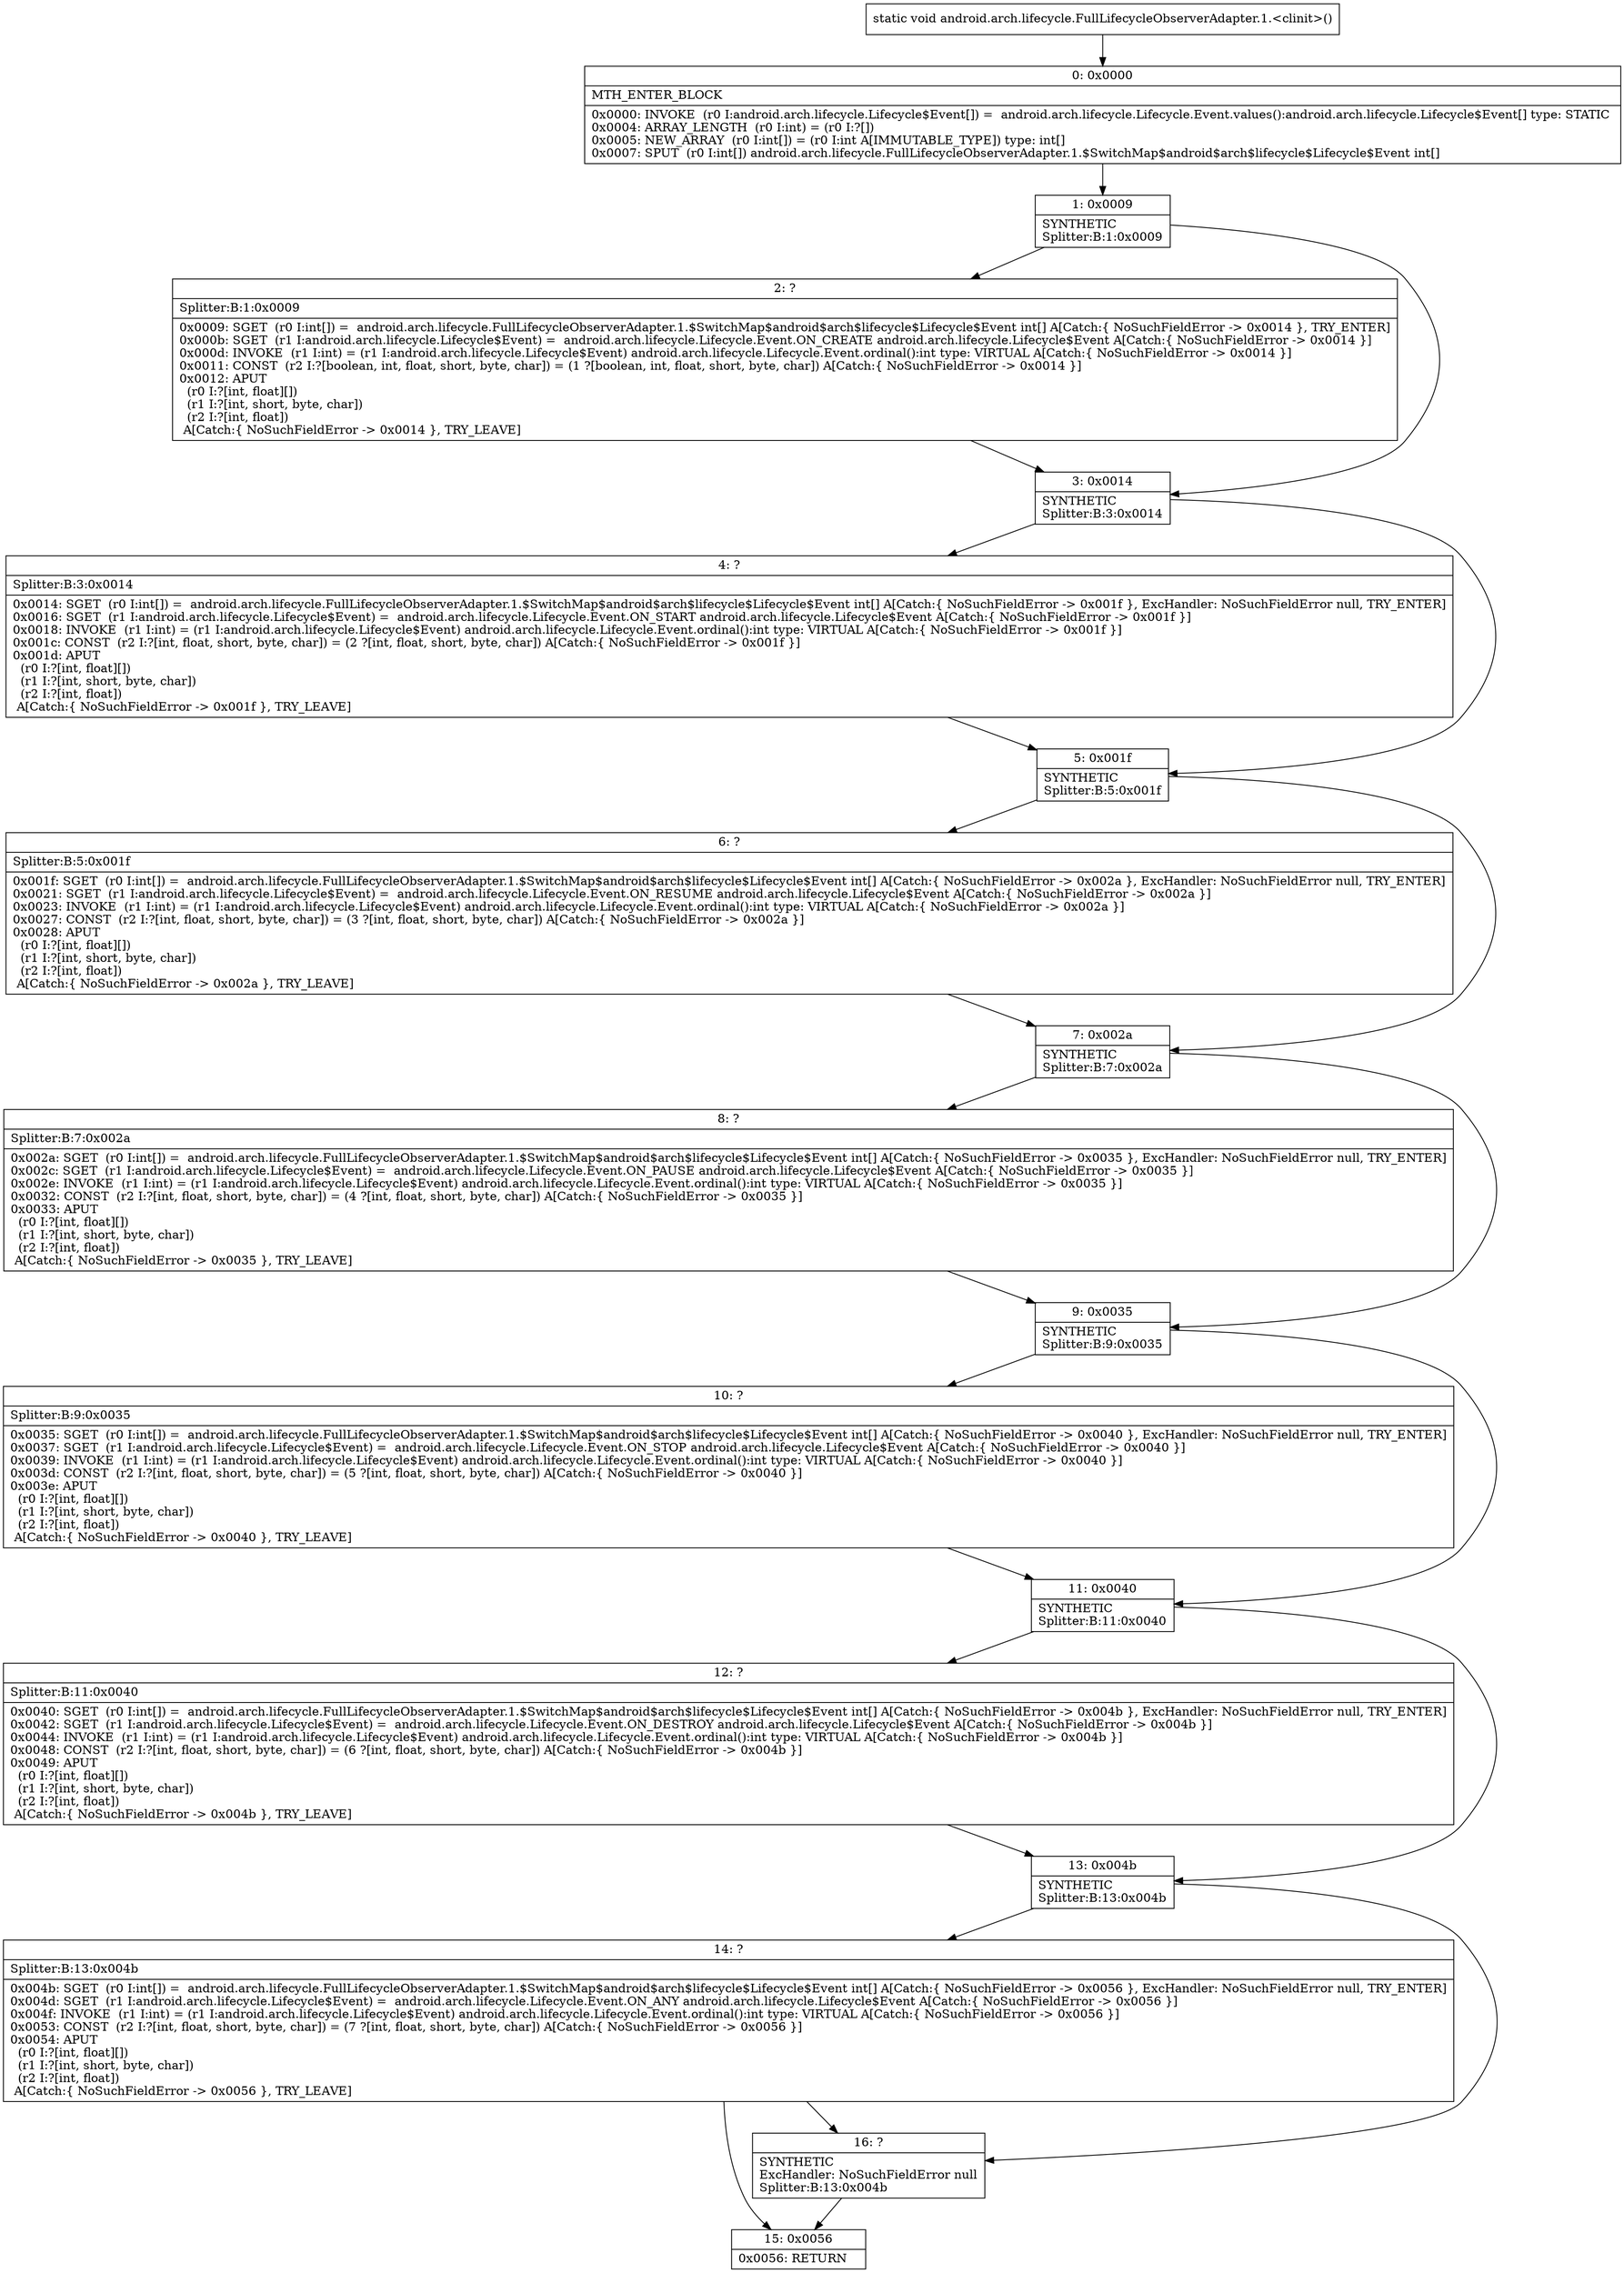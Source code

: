 digraph "CFG forandroid.arch.lifecycle.FullLifecycleObserverAdapter.1.\<clinit\>()V" {
Node_0 [shape=record,label="{0\:\ 0x0000|MTH_ENTER_BLOCK\l|0x0000: INVOKE  (r0 I:android.arch.lifecycle.Lifecycle$Event[]) =  android.arch.lifecycle.Lifecycle.Event.values():android.arch.lifecycle.Lifecycle$Event[] type: STATIC \l0x0004: ARRAY_LENGTH  (r0 I:int) = (r0 I:?[]) \l0x0005: NEW_ARRAY  (r0 I:int[]) = (r0 I:int A[IMMUTABLE_TYPE]) type: int[] \l0x0007: SPUT  (r0 I:int[]) android.arch.lifecycle.FullLifecycleObserverAdapter.1.$SwitchMap$android$arch$lifecycle$Lifecycle$Event int[] \l}"];
Node_1 [shape=record,label="{1\:\ 0x0009|SYNTHETIC\lSplitter:B:1:0x0009\l}"];
Node_2 [shape=record,label="{2\:\ ?|Splitter:B:1:0x0009\l|0x0009: SGET  (r0 I:int[]) =  android.arch.lifecycle.FullLifecycleObserverAdapter.1.$SwitchMap$android$arch$lifecycle$Lifecycle$Event int[] A[Catch:\{ NoSuchFieldError \-\> 0x0014 \}, TRY_ENTER]\l0x000b: SGET  (r1 I:android.arch.lifecycle.Lifecycle$Event) =  android.arch.lifecycle.Lifecycle.Event.ON_CREATE android.arch.lifecycle.Lifecycle$Event A[Catch:\{ NoSuchFieldError \-\> 0x0014 \}]\l0x000d: INVOKE  (r1 I:int) = (r1 I:android.arch.lifecycle.Lifecycle$Event) android.arch.lifecycle.Lifecycle.Event.ordinal():int type: VIRTUAL A[Catch:\{ NoSuchFieldError \-\> 0x0014 \}]\l0x0011: CONST  (r2 I:?[boolean, int, float, short, byte, char]) = (1 ?[boolean, int, float, short, byte, char]) A[Catch:\{ NoSuchFieldError \-\> 0x0014 \}]\l0x0012: APUT  \l  (r0 I:?[int, float][])\l  (r1 I:?[int, short, byte, char])\l  (r2 I:?[int, float])\l A[Catch:\{ NoSuchFieldError \-\> 0x0014 \}, TRY_LEAVE]\l}"];
Node_3 [shape=record,label="{3\:\ 0x0014|SYNTHETIC\lSplitter:B:3:0x0014\l}"];
Node_4 [shape=record,label="{4\:\ ?|Splitter:B:3:0x0014\l|0x0014: SGET  (r0 I:int[]) =  android.arch.lifecycle.FullLifecycleObserverAdapter.1.$SwitchMap$android$arch$lifecycle$Lifecycle$Event int[] A[Catch:\{ NoSuchFieldError \-\> 0x001f \}, ExcHandler: NoSuchFieldError null, TRY_ENTER]\l0x0016: SGET  (r1 I:android.arch.lifecycle.Lifecycle$Event) =  android.arch.lifecycle.Lifecycle.Event.ON_START android.arch.lifecycle.Lifecycle$Event A[Catch:\{ NoSuchFieldError \-\> 0x001f \}]\l0x0018: INVOKE  (r1 I:int) = (r1 I:android.arch.lifecycle.Lifecycle$Event) android.arch.lifecycle.Lifecycle.Event.ordinal():int type: VIRTUAL A[Catch:\{ NoSuchFieldError \-\> 0x001f \}]\l0x001c: CONST  (r2 I:?[int, float, short, byte, char]) = (2 ?[int, float, short, byte, char]) A[Catch:\{ NoSuchFieldError \-\> 0x001f \}]\l0x001d: APUT  \l  (r0 I:?[int, float][])\l  (r1 I:?[int, short, byte, char])\l  (r2 I:?[int, float])\l A[Catch:\{ NoSuchFieldError \-\> 0x001f \}, TRY_LEAVE]\l}"];
Node_5 [shape=record,label="{5\:\ 0x001f|SYNTHETIC\lSplitter:B:5:0x001f\l}"];
Node_6 [shape=record,label="{6\:\ ?|Splitter:B:5:0x001f\l|0x001f: SGET  (r0 I:int[]) =  android.arch.lifecycle.FullLifecycleObserverAdapter.1.$SwitchMap$android$arch$lifecycle$Lifecycle$Event int[] A[Catch:\{ NoSuchFieldError \-\> 0x002a \}, ExcHandler: NoSuchFieldError null, TRY_ENTER]\l0x0021: SGET  (r1 I:android.arch.lifecycle.Lifecycle$Event) =  android.arch.lifecycle.Lifecycle.Event.ON_RESUME android.arch.lifecycle.Lifecycle$Event A[Catch:\{ NoSuchFieldError \-\> 0x002a \}]\l0x0023: INVOKE  (r1 I:int) = (r1 I:android.arch.lifecycle.Lifecycle$Event) android.arch.lifecycle.Lifecycle.Event.ordinal():int type: VIRTUAL A[Catch:\{ NoSuchFieldError \-\> 0x002a \}]\l0x0027: CONST  (r2 I:?[int, float, short, byte, char]) = (3 ?[int, float, short, byte, char]) A[Catch:\{ NoSuchFieldError \-\> 0x002a \}]\l0x0028: APUT  \l  (r0 I:?[int, float][])\l  (r1 I:?[int, short, byte, char])\l  (r2 I:?[int, float])\l A[Catch:\{ NoSuchFieldError \-\> 0x002a \}, TRY_LEAVE]\l}"];
Node_7 [shape=record,label="{7\:\ 0x002a|SYNTHETIC\lSplitter:B:7:0x002a\l}"];
Node_8 [shape=record,label="{8\:\ ?|Splitter:B:7:0x002a\l|0x002a: SGET  (r0 I:int[]) =  android.arch.lifecycle.FullLifecycleObserverAdapter.1.$SwitchMap$android$arch$lifecycle$Lifecycle$Event int[] A[Catch:\{ NoSuchFieldError \-\> 0x0035 \}, ExcHandler: NoSuchFieldError null, TRY_ENTER]\l0x002c: SGET  (r1 I:android.arch.lifecycle.Lifecycle$Event) =  android.arch.lifecycle.Lifecycle.Event.ON_PAUSE android.arch.lifecycle.Lifecycle$Event A[Catch:\{ NoSuchFieldError \-\> 0x0035 \}]\l0x002e: INVOKE  (r1 I:int) = (r1 I:android.arch.lifecycle.Lifecycle$Event) android.arch.lifecycle.Lifecycle.Event.ordinal():int type: VIRTUAL A[Catch:\{ NoSuchFieldError \-\> 0x0035 \}]\l0x0032: CONST  (r2 I:?[int, float, short, byte, char]) = (4 ?[int, float, short, byte, char]) A[Catch:\{ NoSuchFieldError \-\> 0x0035 \}]\l0x0033: APUT  \l  (r0 I:?[int, float][])\l  (r1 I:?[int, short, byte, char])\l  (r2 I:?[int, float])\l A[Catch:\{ NoSuchFieldError \-\> 0x0035 \}, TRY_LEAVE]\l}"];
Node_9 [shape=record,label="{9\:\ 0x0035|SYNTHETIC\lSplitter:B:9:0x0035\l}"];
Node_10 [shape=record,label="{10\:\ ?|Splitter:B:9:0x0035\l|0x0035: SGET  (r0 I:int[]) =  android.arch.lifecycle.FullLifecycleObserverAdapter.1.$SwitchMap$android$arch$lifecycle$Lifecycle$Event int[] A[Catch:\{ NoSuchFieldError \-\> 0x0040 \}, ExcHandler: NoSuchFieldError null, TRY_ENTER]\l0x0037: SGET  (r1 I:android.arch.lifecycle.Lifecycle$Event) =  android.arch.lifecycle.Lifecycle.Event.ON_STOP android.arch.lifecycle.Lifecycle$Event A[Catch:\{ NoSuchFieldError \-\> 0x0040 \}]\l0x0039: INVOKE  (r1 I:int) = (r1 I:android.arch.lifecycle.Lifecycle$Event) android.arch.lifecycle.Lifecycle.Event.ordinal():int type: VIRTUAL A[Catch:\{ NoSuchFieldError \-\> 0x0040 \}]\l0x003d: CONST  (r2 I:?[int, float, short, byte, char]) = (5 ?[int, float, short, byte, char]) A[Catch:\{ NoSuchFieldError \-\> 0x0040 \}]\l0x003e: APUT  \l  (r0 I:?[int, float][])\l  (r1 I:?[int, short, byte, char])\l  (r2 I:?[int, float])\l A[Catch:\{ NoSuchFieldError \-\> 0x0040 \}, TRY_LEAVE]\l}"];
Node_11 [shape=record,label="{11\:\ 0x0040|SYNTHETIC\lSplitter:B:11:0x0040\l}"];
Node_12 [shape=record,label="{12\:\ ?|Splitter:B:11:0x0040\l|0x0040: SGET  (r0 I:int[]) =  android.arch.lifecycle.FullLifecycleObserverAdapter.1.$SwitchMap$android$arch$lifecycle$Lifecycle$Event int[] A[Catch:\{ NoSuchFieldError \-\> 0x004b \}, ExcHandler: NoSuchFieldError null, TRY_ENTER]\l0x0042: SGET  (r1 I:android.arch.lifecycle.Lifecycle$Event) =  android.arch.lifecycle.Lifecycle.Event.ON_DESTROY android.arch.lifecycle.Lifecycle$Event A[Catch:\{ NoSuchFieldError \-\> 0x004b \}]\l0x0044: INVOKE  (r1 I:int) = (r1 I:android.arch.lifecycle.Lifecycle$Event) android.arch.lifecycle.Lifecycle.Event.ordinal():int type: VIRTUAL A[Catch:\{ NoSuchFieldError \-\> 0x004b \}]\l0x0048: CONST  (r2 I:?[int, float, short, byte, char]) = (6 ?[int, float, short, byte, char]) A[Catch:\{ NoSuchFieldError \-\> 0x004b \}]\l0x0049: APUT  \l  (r0 I:?[int, float][])\l  (r1 I:?[int, short, byte, char])\l  (r2 I:?[int, float])\l A[Catch:\{ NoSuchFieldError \-\> 0x004b \}, TRY_LEAVE]\l}"];
Node_13 [shape=record,label="{13\:\ 0x004b|SYNTHETIC\lSplitter:B:13:0x004b\l}"];
Node_14 [shape=record,label="{14\:\ ?|Splitter:B:13:0x004b\l|0x004b: SGET  (r0 I:int[]) =  android.arch.lifecycle.FullLifecycleObserverAdapter.1.$SwitchMap$android$arch$lifecycle$Lifecycle$Event int[] A[Catch:\{ NoSuchFieldError \-\> 0x0056 \}, ExcHandler: NoSuchFieldError null, TRY_ENTER]\l0x004d: SGET  (r1 I:android.arch.lifecycle.Lifecycle$Event) =  android.arch.lifecycle.Lifecycle.Event.ON_ANY android.arch.lifecycle.Lifecycle$Event A[Catch:\{ NoSuchFieldError \-\> 0x0056 \}]\l0x004f: INVOKE  (r1 I:int) = (r1 I:android.arch.lifecycle.Lifecycle$Event) android.arch.lifecycle.Lifecycle.Event.ordinal():int type: VIRTUAL A[Catch:\{ NoSuchFieldError \-\> 0x0056 \}]\l0x0053: CONST  (r2 I:?[int, float, short, byte, char]) = (7 ?[int, float, short, byte, char]) A[Catch:\{ NoSuchFieldError \-\> 0x0056 \}]\l0x0054: APUT  \l  (r0 I:?[int, float][])\l  (r1 I:?[int, short, byte, char])\l  (r2 I:?[int, float])\l A[Catch:\{ NoSuchFieldError \-\> 0x0056 \}, TRY_LEAVE]\l}"];
Node_15 [shape=record,label="{15\:\ 0x0056|0x0056: RETURN   \l}"];
Node_16 [shape=record,label="{16\:\ ?|SYNTHETIC\lExcHandler: NoSuchFieldError null\lSplitter:B:13:0x004b\l}"];
MethodNode[shape=record,label="{static void android.arch.lifecycle.FullLifecycleObserverAdapter.1.\<clinit\>() }"];
MethodNode -> Node_0;
Node_0 -> Node_1;
Node_1 -> Node_2;
Node_1 -> Node_3;
Node_2 -> Node_3;
Node_3 -> Node_4;
Node_3 -> Node_5;
Node_4 -> Node_5;
Node_5 -> Node_6;
Node_5 -> Node_7;
Node_6 -> Node_7;
Node_7 -> Node_8;
Node_7 -> Node_9;
Node_8 -> Node_9;
Node_9 -> Node_10;
Node_9 -> Node_11;
Node_10 -> Node_11;
Node_11 -> Node_12;
Node_11 -> Node_13;
Node_12 -> Node_13;
Node_13 -> Node_14;
Node_13 -> Node_16;
Node_14 -> Node_15;
Node_14 -> Node_16;
Node_16 -> Node_15;
}

